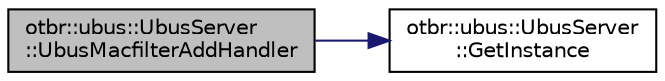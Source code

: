 digraph "otbr::ubus::UbusServer::UbusMacfilterAddHandler"
{
  edge [fontname="Helvetica",fontsize="10",labelfontname="Helvetica",labelfontsize="10"];
  node [fontname="Helvetica",fontsize="10",shape=record];
  rankdir="LR";
  Node131 [label="otbr::ubus::UbusServer\l::UbusMacfilterAddHandler",height=0.2,width=0.4,color="black", fillcolor="grey75", style="filled", fontcolor="black"];
  Node131 -> Node132 [color="midnightblue",fontsize="10",style="solid",fontname="Helvetica"];
  Node132 [label="otbr::ubus::UbusServer\l::GetInstance",height=0.2,width=0.4,color="black", fillcolor="white", style="filled",URL="$d9/dea/classotbr_1_1ubus_1_1UbusServer.html#a869e5a269f8df9231e60b8b23de90362",tooltip="This method return the instance of the global UbusServer. "];
}
